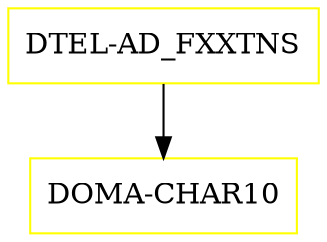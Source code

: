 digraph G {
  "DTEL-AD_FXXTNS" [shape=box,color=yellow];
  "DOMA-CHAR10" [shape=box,color=yellow,URL="./DOMA_CHAR10.html"];
  "DTEL-AD_FXXTNS" -> "DOMA-CHAR10";
}
